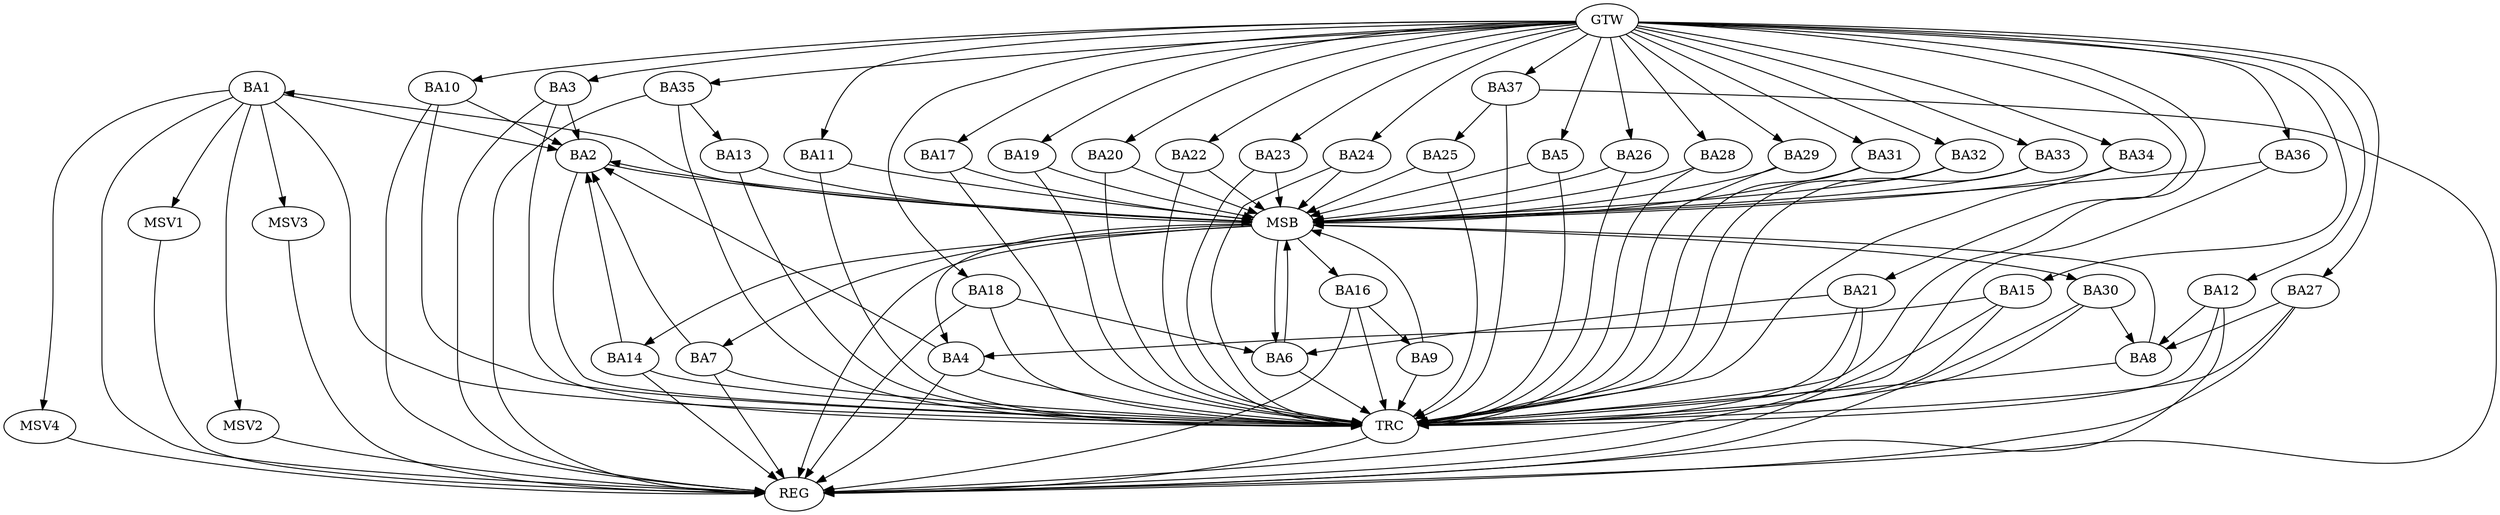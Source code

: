 strict digraph G {
  BA1 [ label="BA1" ];
  BA2 [ label="BA2" ];
  BA3 [ label="BA3" ];
  BA4 [ label="BA4" ];
  BA5 [ label="BA5" ];
  BA6 [ label="BA6" ];
  BA7 [ label="BA7" ];
  BA8 [ label="BA8" ];
  BA9 [ label="BA9" ];
  BA10 [ label="BA10" ];
  BA11 [ label="BA11" ];
  BA12 [ label="BA12" ];
  BA13 [ label="BA13" ];
  BA14 [ label="BA14" ];
  BA15 [ label="BA15" ];
  BA16 [ label="BA16" ];
  BA17 [ label="BA17" ];
  BA18 [ label="BA18" ];
  BA19 [ label="BA19" ];
  BA20 [ label="BA20" ];
  BA21 [ label="BA21" ];
  BA22 [ label="BA22" ];
  BA23 [ label="BA23" ];
  BA24 [ label="BA24" ];
  BA25 [ label="BA25" ];
  BA26 [ label="BA26" ];
  BA27 [ label="BA27" ];
  BA28 [ label="BA28" ];
  BA29 [ label="BA29" ];
  BA30 [ label="BA30" ];
  BA31 [ label="BA31" ];
  BA32 [ label="BA32" ];
  BA33 [ label="BA33" ];
  BA34 [ label="BA34" ];
  BA35 [ label="BA35" ];
  BA36 [ label="BA36" ];
  BA37 [ label="BA37" ];
  GTW [ label="GTW" ];
  REG [ label="REG" ];
  MSB [ label="MSB" ];
  TRC [ label="TRC" ];
  MSV1 [ label="MSV1" ];
  MSV2 [ label="MSV2" ];
  MSV3 [ label="MSV3" ];
  MSV4 [ label="MSV4" ];
  BA1 -> BA2;
  BA3 -> BA2;
  BA4 -> BA2;
  BA7 -> BA2;
  BA10 -> BA2;
  BA12 -> BA8;
  BA14 -> BA2;
  BA15 -> BA4;
  BA16 -> BA9;
  BA18 -> BA6;
  BA21 -> BA6;
  BA27 -> BA8;
  BA30 -> BA8;
  BA35 -> BA13;
  BA37 -> BA25;
  GTW -> BA3;
  GTW -> BA5;
  GTW -> BA10;
  GTW -> BA11;
  GTW -> BA12;
  GTW -> BA15;
  GTW -> BA17;
  GTW -> BA18;
  GTW -> BA19;
  GTW -> BA20;
  GTW -> BA21;
  GTW -> BA22;
  GTW -> BA23;
  GTW -> BA24;
  GTW -> BA26;
  GTW -> BA27;
  GTW -> BA28;
  GTW -> BA29;
  GTW -> BA31;
  GTW -> BA32;
  GTW -> BA33;
  GTW -> BA34;
  GTW -> BA35;
  GTW -> BA36;
  GTW -> BA37;
  BA1 -> REG;
  BA3 -> REG;
  BA4 -> REG;
  BA7 -> REG;
  BA10 -> REG;
  BA12 -> REG;
  BA14 -> REG;
  BA15 -> REG;
  BA16 -> REG;
  BA18 -> REG;
  BA21 -> REG;
  BA27 -> REG;
  BA30 -> REG;
  BA35 -> REG;
  BA37 -> REG;
  BA2 -> MSB;
  MSB -> BA1;
  MSB -> REG;
  BA5 -> MSB;
  MSB -> BA2;
  BA6 -> MSB;
  BA8 -> MSB;
  BA9 -> MSB;
  MSB -> BA4;
  BA11 -> MSB;
  BA13 -> MSB;
  BA17 -> MSB;
  BA19 -> MSB;
  BA20 -> MSB;
  BA22 -> MSB;
  MSB -> BA14;
  BA23 -> MSB;
  MSB -> BA7;
  BA24 -> MSB;
  BA25 -> MSB;
  MSB -> BA6;
  BA26 -> MSB;
  MSB -> BA16;
  BA28 -> MSB;
  BA29 -> MSB;
  BA31 -> MSB;
  BA32 -> MSB;
  BA33 -> MSB;
  MSB -> BA30;
  BA34 -> MSB;
  BA36 -> MSB;
  BA1 -> TRC;
  BA2 -> TRC;
  BA3 -> TRC;
  BA4 -> TRC;
  BA5 -> TRC;
  BA6 -> TRC;
  BA7 -> TRC;
  BA8 -> TRC;
  BA9 -> TRC;
  BA10 -> TRC;
  BA11 -> TRC;
  BA12 -> TRC;
  BA13 -> TRC;
  BA14 -> TRC;
  BA15 -> TRC;
  BA16 -> TRC;
  BA17 -> TRC;
  BA18 -> TRC;
  BA19 -> TRC;
  BA20 -> TRC;
  BA21 -> TRC;
  BA22 -> TRC;
  BA23 -> TRC;
  BA24 -> TRC;
  BA25 -> TRC;
  BA26 -> TRC;
  BA27 -> TRC;
  BA28 -> TRC;
  BA29 -> TRC;
  BA30 -> TRC;
  BA31 -> TRC;
  BA32 -> TRC;
  BA33 -> TRC;
  BA34 -> TRC;
  BA35 -> TRC;
  BA36 -> TRC;
  BA37 -> TRC;
  GTW -> TRC;
  TRC -> REG;
  BA1 -> MSV1;
  MSV1 -> REG;
  BA1 -> MSV2;
  MSV2 -> REG;
  BA1 -> MSV3;
  BA1 -> MSV4;
  MSV3 -> REG;
  MSV4 -> REG;
}
